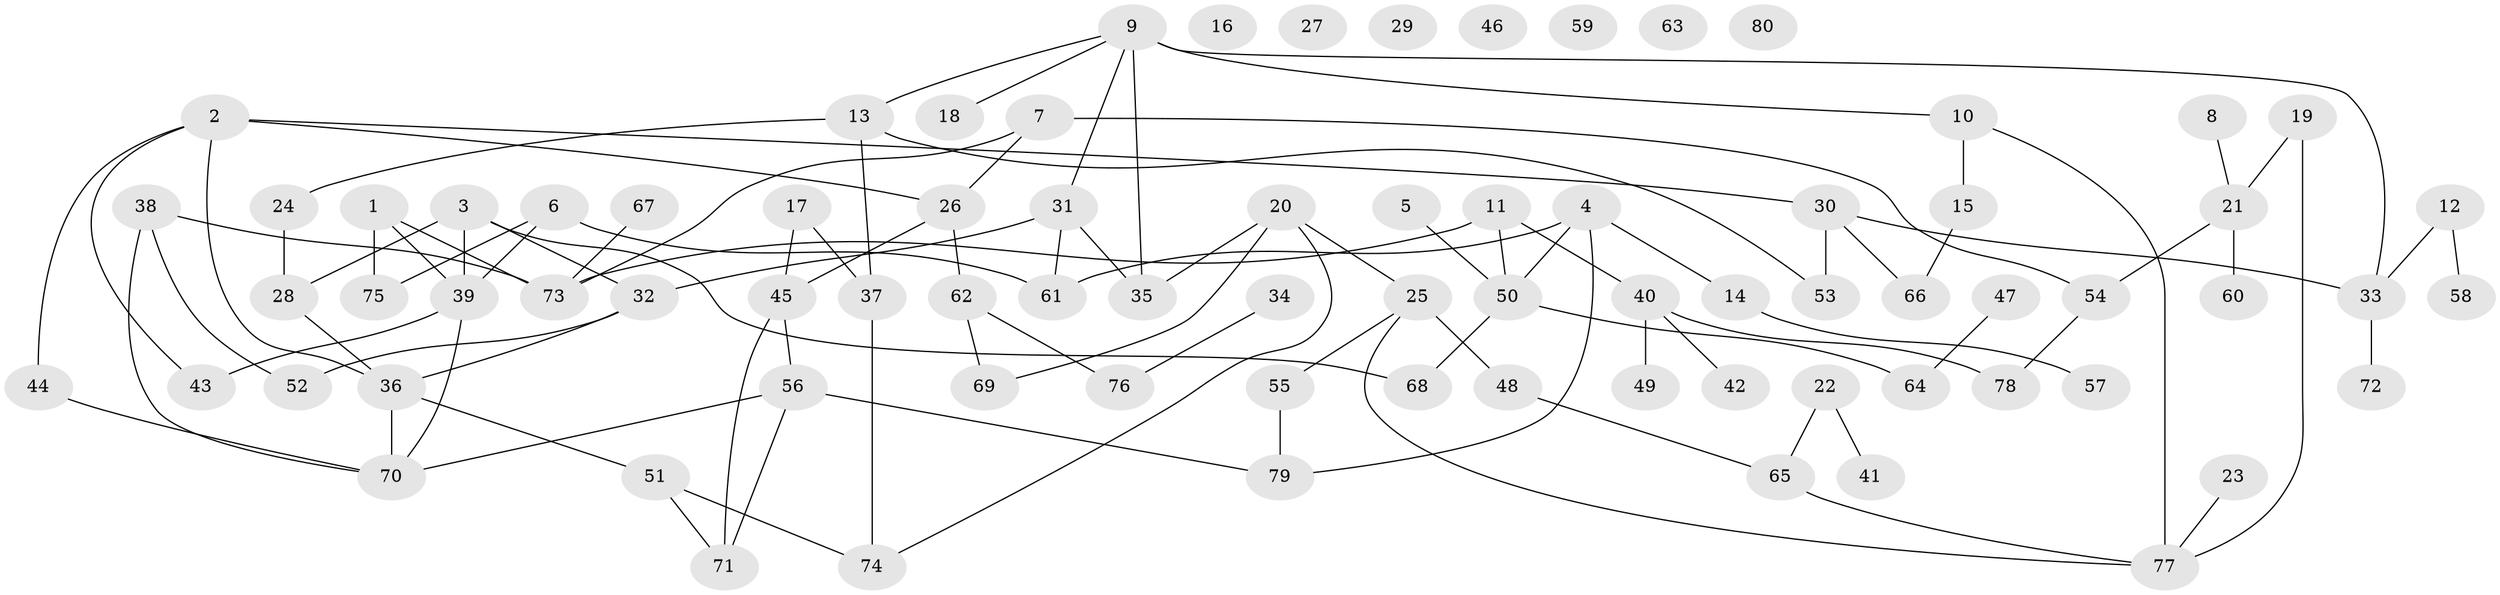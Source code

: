 // Generated by graph-tools (version 1.1) at 2025/12/03/09/25 04:12:54]
// undirected, 80 vertices, 101 edges
graph export_dot {
graph [start="1"]
  node [color=gray90,style=filled];
  1;
  2;
  3;
  4;
  5;
  6;
  7;
  8;
  9;
  10;
  11;
  12;
  13;
  14;
  15;
  16;
  17;
  18;
  19;
  20;
  21;
  22;
  23;
  24;
  25;
  26;
  27;
  28;
  29;
  30;
  31;
  32;
  33;
  34;
  35;
  36;
  37;
  38;
  39;
  40;
  41;
  42;
  43;
  44;
  45;
  46;
  47;
  48;
  49;
  50;
  51;
  52;
  53;
  54;
  55;
  56;
  57;
  58;
  59;
  60;
  61;
  62;
  63;
  64;
  65;
  66;
  67;
  68;
  69;
  70;
  71;
  72;
  73;
  74;
  75;
  76;
  77;
  78;
  79;
  80;
  1 -- 39;
  1 -- 73;
  1 -- 75;
  2 -- 26;
  2 -- 30;
  2 -- 36;
  2 -- 43;
  2 -- 44;
  3 -- 28;
  3 -- 32;
  3 -- 39;
  3 -- 68;
  4 -- 14;
  4 -- 50;
  4 -- 61;
  4 -- 79;
  5 -- 50;
  6 -- 39;
  6 -- 61;
  6 -- 75;
  7 -- 26;
  7 -- 54;
  7 -- 73;
  8 -- 21;
  9 -- 10;
  9 -- 13;
  9 -- 18;
  9 -- 31;
  9 -- 33;
  9 -- 35;
  10 -- 15;
  10 -- 77;
  11 -- 40;
  11 -- 50;
  11 -- 73;
  12 -- 33;
  12 -- 58;
  13 -- 24;
  13 -- 37;
  13 -- 53;
  14 -- 57;
  15 -- 66;
  17 -- 37;
  17 -- 45;
  19 -- 21;
  19 -- 77;
  20 -- 25;
  20 -- 35;
  20 -- 69;
  20 -- 74;
  21 -- 54;
  21 -- 60;
  22 -- 41;
  22 -- 65;
  23 -- 77;
  24 -- 28;
  25 -- 48;
  25 -- 55;
  25 -- 77;
  26 -- 45;
  26 -- 62;
  28 -- 36;
  30 -- 33;
  30 -- 53;
  30 -- 66;
  31 -- 32;
  31 -- 35;
  31 -- 61;
  32 -- 36;
  32 -- 52;
  33 -- 72;
  34 -- 76;
  36 -- 51;
  36 -- 70;
  37 -- 74;
  38 -- 52;
  38 -- 70;
  38 -- 73;
  39 -- 43;
  39 -- 70;
  40 -- 42;
  40 -- 49;
  40 -- 78;
  44 -- 70;
  45 -- 56;
  45 -- 71;
  47 -- 64;
  48 -- 65;
  50 -- 64;
  50 -- 68;
  51 -- 71;
  51 -- 74;
  54 -- 78;
  55 -- 79;
  56 -- 70;
  56 -- 71;
  56 -- 79;
  62 -- 69;
  62 -- 76;
  65 -- 77;
  67 -- 73;
}
